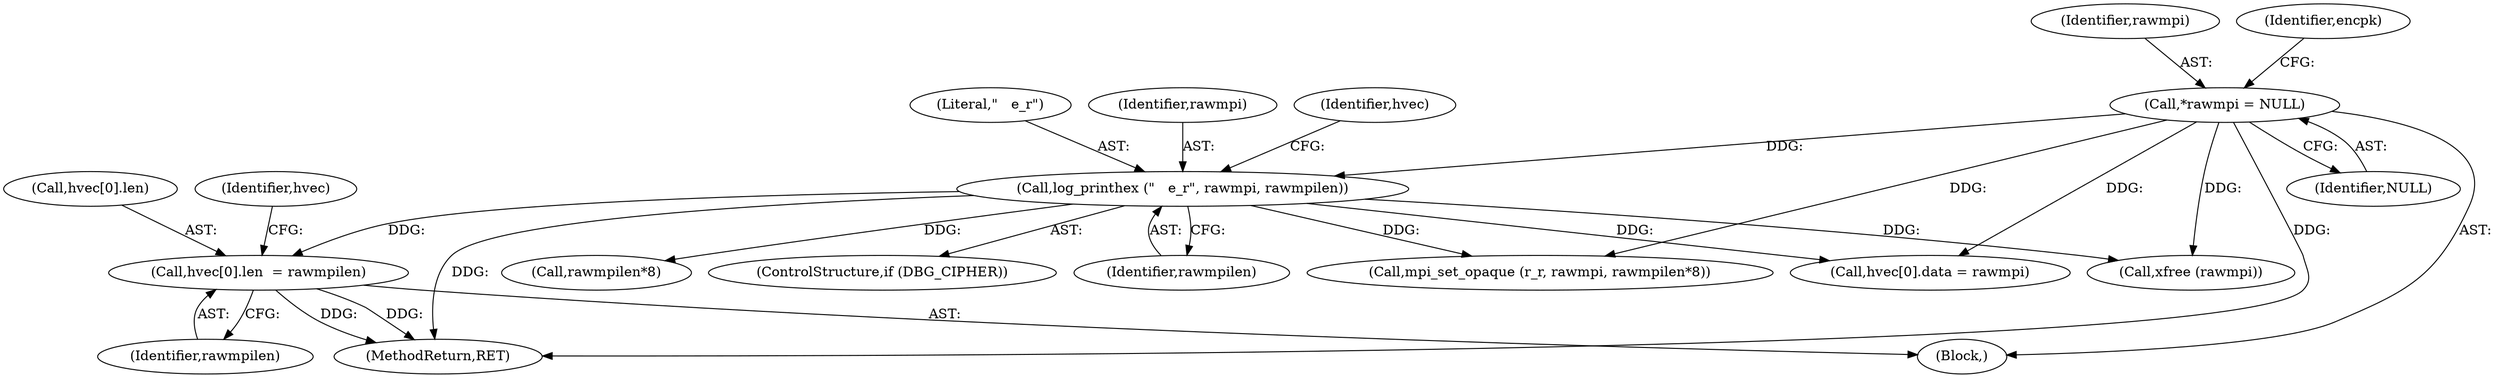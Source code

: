 digraph "0_gnupg_5a22de904a0a366ae79f03ff1e13a1232a89e26b@array" {
"1000452" [label="(Call,hvec[0].len  = rawmpilen)"];
"1000434" [label="(Call,log_printhex (\"   e_r\", rawmpi, rawmpilen))"];
"1000134" [label="(Call,*rawmpi = NULL)"];
"1000434" [label="(Call,log_printhex (\"   e_r\", rawmpi, rawmpilen))"];
"1000135" [label="(Identifier,rawmpi)"];
"1000453" [label="(Call,hvec[0].len)"];
"1000140" [label="(Identifier,encpk)"];
"1000436" [label="(Identifier,rawmpi)"];
"1000118" [label="(Block,)"];
"1000432" [label="(ControlStructure,if (DBG_CIPHER))"];
"1000610" [label="(MethodReturn,RET)"];
"1000441" [label="(Identifier,hvec)"];
"1000437" [label="(Identifier,rawmpilen)"];
"1000452" [label="(Call,hvec[0].len  = rawmpilen)"];
"1000517" [label="(Call,rawmpilen*8)"];
"1000606" [label="(Call,xfree (rawmpi))"];
"1000136" [label="(Identifier,NULL)"];
"1000134" [label="(Call,*rawmpi = NULL)"];
"1000458" [label="(Identifier,rawmpilen)"];
"1000435" [label="(Literal,\"   e_r\")"];
"1000462" [label="(Identifier,hvec)"];
"1000514" [label="(Call,mpi_set_opaque (r_r, rawmpi, rawmpilen*8))"];
"1000438" [label="(Call,hvec[0].data = rawmpi)"];
"1000452" -> "1000118"  [label="AST: "];
"1000452" -> "1000458"  [label="CFG: "];
"1000453" -> "1000452"  [label="AST: "];
"1000458" -> "1000452"  [label="AST: "];
"1000462" -> "1000452"  [label="CFG: "];
"1000452" -> "1000610"  [label="DDG: "];
"1000452" -> "1000610"  [label="DDG: "];
"1000434" -> "1000452"  [label="DDG: "];
"1000434" -> "1000432"  [label="AST: "];
"1000434" -> "1000437"  [label="CFG: "];
"1000435" -> "1000434"  [label="AST: "];
"1000436" -> "1000434"  [label="AST: "];
"1000437" -> "1000434"  [label="AST: "];
"1000441" -> "1000434"  [label="CFG: "];
"1000434" -> "1000610"  [label="DDG: "];
"1000134" -> "1000434"  [label="DDG: "];
"1000434" -> "1000438"  [label="DDG: "];
"1000434" -> "1000514"  [label="DDG: "];
"1000434" -> "1000517"  [label="DDG: "];
"1000434" -> "1000606"  [label="DDG: "];
"1000134" -> "1000118"  [label="AST: "];
"1000134" -> "1000136"  [label="CFG: "];
"1000135" -> "1000134"  [label="AST: "];
"1000136" -> "1000134"  [label="AST: "];
"1000140" -> "1000134"  [label="CFG: "];
"1000134" -> "1000610"  [label="DDG: "];
"1000134" -> "1000438"  [label="DDG: "];
"1000134" -> "1000514"  [label="DDG: "];
"1000134" -> "1000606"  [label="DDG: "];
}
